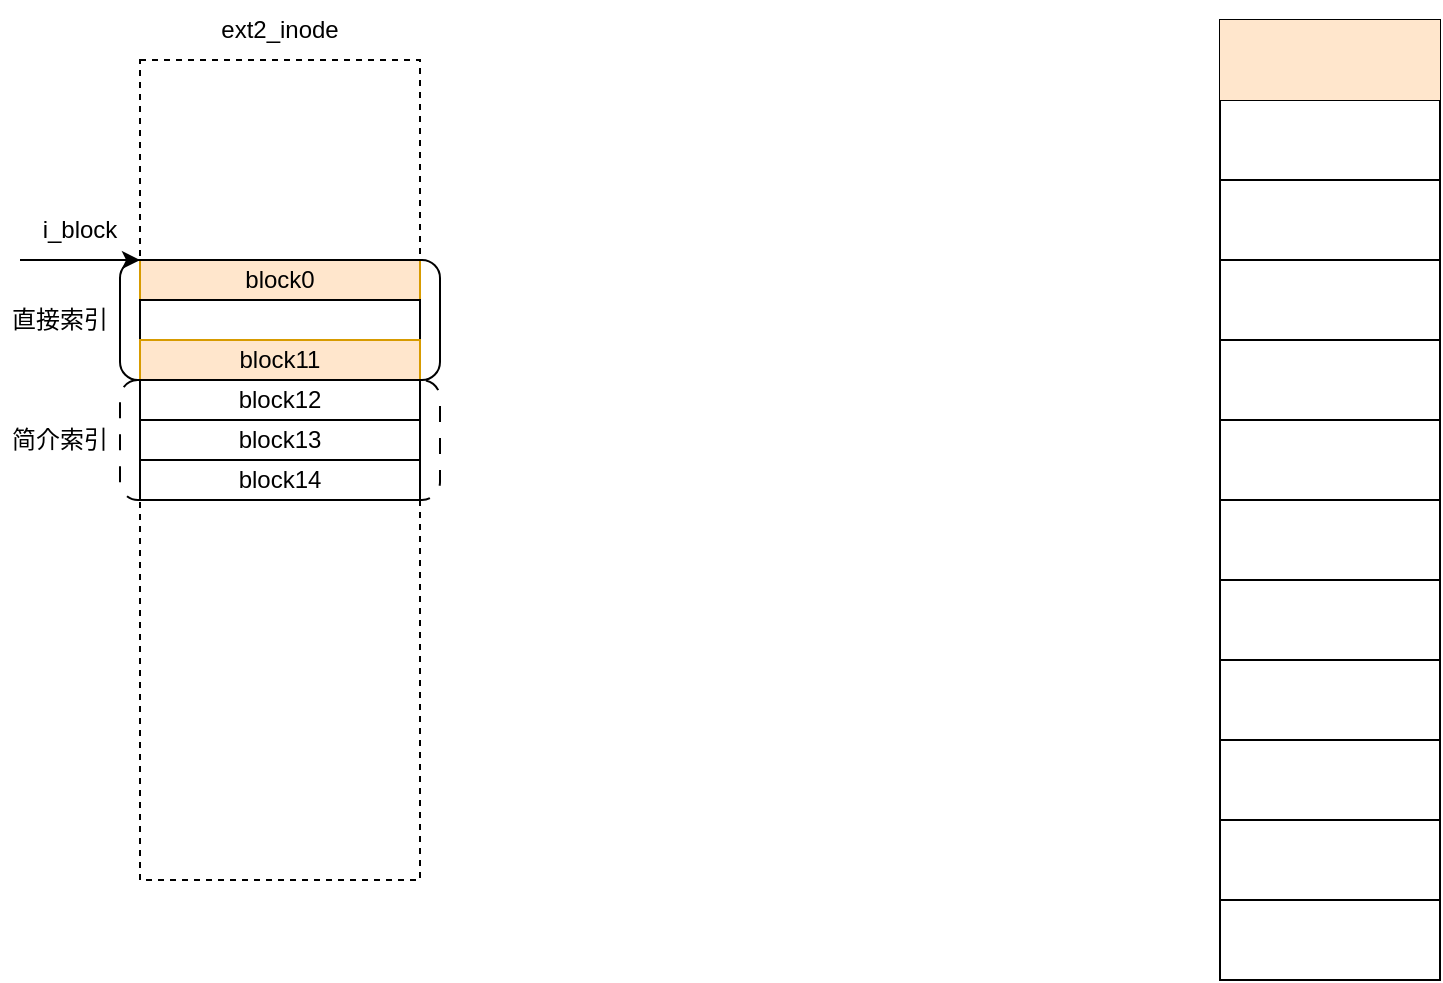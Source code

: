<mxfile version="21.6.8" type="github">
  <diagram name="第 1 页" id="Mk4qZJwuS4O86GVY87Fy">
    <mxGraphModel dx="951" dy="527" grid="1" gridSize="10" guides="1" tooltips="1" connect="1" arrows="1" fold="1" page="1" pageScale="1" pageWidth="827" pageHeight="1169" math="0" shadow="0">
      <root>
        <mxCell id="0" />
        <mxCell id="1" parent="0" />
        <mxCell id="uffVNCG3sJUOk8nG_h7q-1" value="" style="whiteSpace=wrap;html=1;dashed=1;" vertex="1" parent="1">
          <mxGeometry x="80" y="100" width="140" height="410" as="geometry" />
        </mxCell>
        <mxCell id="uffVNCG3sJUOk8nG_h7q-2" value="ext2_inode" style="text;strokeColor=none;align=center;fillColor=none;html=1;verticalAlign=middle;whiteSpace=wrap;rounded=0;" vertex="1" parent="1">
          <mxGeometry x="120" y="70" width="60" height="30" as="geometry" />
        </mxCell>
        <mxCell id="uffVNCG3sJUOk8nG_h7q-3" value="block0" style="rounded=0;whiteSpace=wrap;html=1;fillColor=#ffe6cc;strokeColor=#d79b00;" vertex="1" parent="1">
          <mxGeometry x="80" y="200" width="140" height="20" as="geometry" />
        </mxCell>
        <mxCell id="uffVNCG3sJUOk8nG_h7q-4" value="" style="rounded=0;whiteSpace=wrap;html=1;" vertex="1" parent="1">
          <mxGeometry x="80" y="220" width="140" height="20" as="geometry" />
        </mxCell>
        <mxCell id="uffVNCG3sJUOk8nG_h7q-5" value="block11" style="rounded=0;whiteSpace=wrap;html=1;fillColor=#ffe6cc;strokeColor=#d79b00;" vertex="1" parent="1">
          <mxGeometry x="80" y="240" width="140" height="20" as="geometry" />
        </mxCell>
        <mxCell id="uffVNCG3sJUOk8nG_h7q-6" value="" style="rounded=1;whiteSpace=wrap;html=1;fillColor=none;" vertex="1" parent="1">
          <mxGeometry x="70" y="200" width="160" height="60" as="geometry" />
        </mxCell>
        <mxCell id="uffVNCG3sJUOk8nG_h7q-8" value="block12" style="rounded=0;whiteSpace=wrap;html=1;" vertex="1" parent="1">
          <mxGeometry x="80" y="260" width="140" height="20" as="geometry" />
        </mxCell>
        <mxCell id="uffVNCG3sJUOk8nG_h7q-9" value="block13" style="rounded=0;whiteSpace=wrap;html=1;" vertex="1" parent="1">
          <mxGeometry x="80" y="280" width="140" height="20" as="geometry" />
        </mxCell>
        <mxCell id="uffVNCG3sJUOk8nG_h7q-10" value="block14" style="rounded=0;whiteSpace=wrap;html=1;" vertex="1" parent="1">
          <mxGeometry x="80" y="300" width="140" height="20" as="geometry" />
        </mxCell>
        <mxCell id="uffVNCG3sJUOk8nG_h7q-11" value="" style="rounded=1;whiteSpace=wrap;html=1;fillColor=none;dashed=1;dashPattern=8 8;" vertex="1" parent="1">
          <mxGeometry x="70" y="260" width="160" height="60" as="geometry" />
        </mxCell>
        <mxCell id="uffVNCG3sJUOk8nG_h7q-12" value="" style="edgeStyle=none;orthogonalLoop=1;jettySize=auto;html=1;rounded=0;" edge="1" parent="1">
          <mxGeometry width="80" relative="1" as="geometry">
            <mxPoint x="20" y="200" as="sourcePoint" />
            <mxPoint x="80" y="200" as="targetPoint" />
            <Array as="points" />
          </mxGeometry>
        </mxCell>
        <mxCell id="uffVNCG3sJUOk8nG_h7q-13" value="i_block" style="text;strokeColor=none;align=center;fillColor=none;html=1;verticalAlign=middle;whiteSpace=wrap;rounded=0;" vertex="1" parent="1">
          <mxGeometry x="20" y="170" width="60" height="30" as="geometry" />
        </mxCell>
        <mxCell id="uffVNCG3sJUOk8nG_h7q-14" value="直接索引" style="text;strokeColor=none;align=center;fillColor=none;html=1;verticalAlign=middle;whiteSpace=wrap;rounded=0;" vertex="1" parent="1">
          <mxGeometry x="10" y="215" width="60" height="30" as="geometry" />
        </mxCell>
        <mxCell id="uffVNCG3sJUOk8nG_h7q-16" value="简介索引" style="text;strokeColor=none;align=center;fillColor=none;html=1;verticalAlign=middle;whiteSpace=wrap;rounded=0;" vertex="1" parent="1">
          <mxGeometry x="10" y="275" width="60" height="30" as="geometry" />
        </mxCell>
        <mxCell id="uffVNCG3sJUOk8nG_h7q-18" value="" style="shape=table;startSize=0;container=1;collapsible=0;childLayout=tableLayout;" vertex="1" parent="1">
          <mxGeometry x="620" y="80" width="110" height="480" as="geometry" />
        </mxCell>
        <mxCell id="uffVNCG3sJUOk8nG_h7q-19" value="" style="shape=tableRow;horizontal=0;startSize=0;swimlaneHead=0;swimlaneBody=0;strokeColor=inherit;top=0;left=0;bottom=0;right=0;collapsible=0;dropTarget=0;fillColor=none;points=[[0,0.5],[1,0.5]];portConstraint=eastwest;" vertex="1" parent="uffVNCG3sJUOk8nG_h7q-18">
          <mxGeometry width="110" height="40" as="geometry" />
        </mxCell>
        <mxCell id="uffVNCG3sJUOk8nG_h7q-20" value="" style="shape=partialRectangle;html=1;whiteSpace=wrap;connectable=0;strokeColor=#d79b00;overflow=hidden;fillColor=#ffe6cc;top=0;left=0;bottom=0;right=0;pointerEvents=1;" vertex="1" parent="uffVNCG3sJUOk8nG_h7q-19">
          <mxGeometry width="110" height="40" as="geometry">
            <mxRectangle width="110" height="40" as="alternateBounds" />
          </mxGeometry>
        </mxCell>
        <mxCell id="uffVNCG3sJUOk8nG_h7q-21" value="" style="shape=tableRow;horizontal=0;startSize=0;swimlaneHead=0;swimlaneBody=0;strokeColor=inherit;top=0;left=0;bottom=0;right=0;collapsible=0;dropTarget=0;fillColor=none;points=[[0,0.5],[1,0.5]];portConstraint=eastwest;" vertex="1" parent="uffVNCG3sJUOk8nG_h7q-18">
          <mxGeometry y="40" width="110" height="40" as="geometry" />
        </mxCell>
        <mxCell id="uffVNCG3sJUOk8nG_h7q-22" value="" style="shape=partialRectangle;html=1;whiteSpace=wrap;connectable=0;strokeColor=inherit;overflow=hidden;fillColor=none;top=0;left=0;bottom=0;right=0;pointerEvents=1;" vertex="1" parent="uffVNCG3sJUOk8nG_h7q-21">
          <mxGeometry width="110" height="40" as="geometry">
            <mxRectangle width="110" height="40" as="alternateBounds" />
          </mxGeometry>
        </mxCell>
        <mxCell id="uffVNCG3sJUOk8nG_h7q-23" value="" style="shape=tableRow;horizontal=0;startSize=0;swimlaneHead=0;swimlaneBody=0;strokeColor=inherit;top=0;left=0;bottom=0;right=0;collapsible=0;dropTarget=0;fillColor=none;points=[[0,0.5],[1,0.5]];portConstraint=eastwest;" vertex="1" parent="uffVNCG3sJUOk8nG_h7q-18">
          <mxGeometry y="80" width="110" height="40" as="geometry" />
        </mxCell>
        <mxCell id="uffVNCG3sJUOk8nG_h7q-24" value="" style="shape=partialRectangle;html=1;whiteSpace=wrap;connectable=0;strokeColor=inherit;overflow=hidden;fillColor=none;top=0;left=0;bottom=0;right=0;pointerEvents=1;" vertex="1" parent="uffVNCG3sJUOk8nG_h7q-23">
          <mxGeometry width="110" height="40" as="geometry">
            <mxRectangle width="110" height="40" as="alternateBounds" />
          </mxGeometry>
        </mxCell>
        <mxCell id="uffVNCG3sJUOk8nG_h7q-25" value="" style="shape=tableRow;horizontal=0;startSize=0;swimlaneHead=0;swimlaneBody=0;strokeColor=inherit;top=0;left=0;bottom=0;right=0;collapsible=0;dropTarget=0;fillColor=none;points=[[0,0.5],[1,0.5]];portConstraint=eastwest;" vertex="1" parent="uffVNCG3sJUOk8nG_h7q-18">
          <mxGeometry y="120" width="110" height="40" as="geometry" />
        </mxCell>
        <mxCell id="uffVNCG3sJUOk8nG_h7q-26" value="" style="shape=partialRectangle;html=1;whiteSpace=wrap;connectable=0;strokeColor=inherit;overflow=hidden;fillColor=none;top=0;left=0;bottom=0;right=0;pointerEvents=1;" vertex="1" parent="uffVNCG3sJUOk8nG_h7q-25">
          <mxGeometry width="110" height="40" as="geometry">
            <mxRectangle width="110" height="40" as="alternateBounds" />
          </mxGeometry>
        </mxCell>
        <mxCell id="uffVNCG3sJUOk8nG_h7q-27" value="" style="shape=tableRow;horizontal=0;startSize=0;swimlaneHead=0;swimlaneBody=0;strokeColor=inherit;top=0;left=0;bottom=0;right=0;collapsible=0;dropTarget=0;fillColor=none;points=[[0,0.5],[1,0.5]];portConstraint=eastwest;" vertex="1" parent="uffVNCG3sJUOk8nG_h7q-18">
          <mxGeometry y="160" width="110" height="40" as="geometry" />
        </mxCell>
        <mxCell id="uffVNCG3sJUOk8nG_h7q-28" value="" style="shape=partialRectangle;html=1;whiteSpace=wrap;connectable=0;strokeColor=inherit;overflow=hidden;fillColor=none;top=0;left=0;bottom=0;right=0;pointerEvents=1;" vertex="1" parent="uffVNCG3sJUOk8nG_h7q-27">
          <mxGeometry width="110" height="40" as="geometry">
            <mxRectangle width="110" height="40" as="alternateBounds" />
          </mxGeometry>
        </mxCell>
        <mxCell id="uffVNCG3sJUOk8nG_h7q-29" value="" style="shape=tableRow;horizontal=0;startSize=0;swimlaneHead=0;swimlaneBody=0;strokeColor=inherit;top=0;left=0;bottom=0;right=0;collapsible=0;dropTarget=0;fillColor=none;points=[[0,0.5],[1,0.5]];portConstraint=eastwest;" vertex="1" parent="uffVNCG3sJUOk8nG_h7q-18">
          <mxGeometry y="200" width="110" height="40" as="geometry" />
        </mxCell>
        <mxCell id="uffVNCG3sJUOk8nG_h7q-30" value="" style="shape=partialRectangle;html=1;whiteSpace=wrap;connectable=0;strokeColor=inherit;overflow=hidden;fillColor=none;top=0;left=0;bottom=0;right=0;pointerEvents=1;" vertex="1" parent="uffVNCG3sJUOk8nG_h7q-29">
          <mxGeometry width="110" height="40" as="geometry">
            <mxRectangle width="110" height="40" as="alternateBounds" />
          </mxGeometry>
        </mxCell>
        <mxCell id="uffVNCG3sJUOk8nG_h7q-31" value="" style="shape=tableRow;horizontal=0;startSize=0;swimlaneHead=0;swimlaneBody=0;strokeColor=inherit;top=0;left=0;bottom=0;right=0;collapsible=0;dropTarget=0;fillColor=none;points=[[0,0.5],[1,0.5]];portConstraint=eastwest;" vertex="1" parent="uffVNCG3sJUOk8nG_h7q-18">
          <mxGeometry y="240" width="110" height="40" as="geometry" />
        </mxCell>
        <mxCell id="uffVNCG3sJUOk8nG_h7q-32" value="" style="shape=partialRectangle;html=1;whiteSpace=wrap;connectable=0;strokeColor=inherit;overflow=hidden;fillColor=none;top=0;left=0;bottom=0;right=0;pointerEvents=1;" vertex="1" parent="uffVNCG3sJUOk8nG_h7q-31">
          <mxGeometry width="110" height="40" as="geometry">
            <mxRectangle width="110" height="40" as="alternateBounds" />
          </mxGeometry>
        </mxCell>
        <mxCell id="uffVNCG3sJUOk8nG_h7q-33" value="" style="shape=tableRow;horizontal=0;startSize=0;swimlaneHead=0;swimlaneBody=0;strokeColor=inherit;top=0;left=0;bottom=0;right=0;collapsible=0;dropTarget=0;fillColor=none;points=[[0,0.5],[1,0.5]];portConstraint=eastwest;" vertex="1" parent="uffVNCG3sJUOk8nG_h7q-18">
          <mxGeometry y="280" width="110" height="40" as="geometry" />
        </mxCell>
        <mxCell id="uffVNCG3sJUOk8nG_h7q-34" value="" style="shape=partialRectangle;html=1;whiteSpace=wrap;connectable=0;strokeColor=inherit;overflow=hidden;fillColor=none;top=0;left=0;bottom=0;right=0;pointerEvents=1;" vertex="1" parent="uffVNCG3sJUOk8nG_h7q-33">
          <mxGeometry width="110" height="40" as="geometry">
            <mxRectangle width="110" height="40" as="alternateBounds" />
          </mxGeometry>
        </mxCell>
        <mxCell id="uffVNCG3sJUOk8nG_h7q-35" value="" style="shape=tableRow;horizontal=0;startSize=0;swimlaneHead=0;swimlaneBody=0;strokeColor=inherit;top=0;left=0;bottom=0;right=0;collapsible=0;dropTarget=0;fillColor=none;points=[[0,0.5],[1,0.5]];portConstraint=eastwest;" vertex="1" parent="uffVNCG3sJUOk8nG_h7q-18">
          <mxGeometry y="320" width="110" height="40" as="geometry" />
        </mxCell>
        <mxCell id="uffVNCG3sJUOk8nG_h7q-36" value="" style="shape=partialRectangle;html=1;whiteSpace=wrap;connectable=0;strokeColor=inherit;overflow=hidden;fillColor=none;top=0;left=0;bottom=0;right=0;pointerEvents=1;" vertex="1" parent="uffVNCG3sJUOk8nG_h7q-35">
          <mxGeometry width="110" height="40" as="geometry">
            <mxRectangle width="110" height="40" as="alternateBounds" />
          </mxGeometry>
        </mxCell>
        <mxCell id="uffVNCG3sJUOk8nG_h7q-37" value="" style="shape=tableRow;horizontal=0;startSize=0;swimlaneHead=0;swimlaneBody=0;strokeColor=inherit;top=0;left=0;bottom=0;right=0;collapsible=0;dropTarget=0;fillColor=none;points=[[0,0.5],[1,0.5]];portConstraint=eastwest;" vertex="1" parent="uffVNCG3sJUOk8nG_h7q-18">
          <mxGeometry y="360" width="110" height="40" as="geometry" />
        </mxCell>
        <mxCell id="uffVNCG3sJUOk8nG_h7q-38" value="" style="shape=partialRectangle;html=1;whiteSpace=wrap;connectable=0;strokeColor=inherit;overflow=hidden;fillColor=none;top=0;left=0;bottom=0;right=0;pointerEvents=1;" vertex="1" parent="uffVNCG3sJUOk8nG_h7q-37">
          <mxGeometry width="110" height="40" as="geometry">
            <mxRectangle width="110" height="40" as="alternateBounds" />
          </mxGeometry>
        </mxCell>
        <mxCell id="uffVNCG3sJUOk8nG_h7q-39" value="" style="shape=tableRow;horizontal=0;startSize=0;swimlaneHead=0;swimlaneBody=0;strokeColor=inherit;top=0;left=0;bottom=0;right=0;collapsible=0;dropTarget=0;fillColor=none;points=[[0,0.5],[1,0.5]];portConstraint=eastwest;" vertex="1" parent="uffVNCG3sJUOk8nG_h7q-18">
          <mxGeometry y="400" width="110" height="40" as="geometry" />
        </mxCell>
        <mxCell id="uffVNCG3sJUOk8nG_h7q-40" value="" style="shape=partialRectangle;html=1;whiteSpace=wrap;connectable=0;strokeColor=inherit;overflow=hidden;fillColor=none;top=0;left=0;bottom=0;right=0;pointerEvents=1;" vertex="1" parent="uffVNCG3sJUOk8nG_h7q-39">
          <mxGeometry width="110" height="40" as="geometry">
            <mxRectangle width="110" height="40" as="alternateBounds" />
          </mxGeometry>
        </mxCell>
        <mxCell id="uffVNCG3sJUOk8nG_h7q-41" value="" style="shape=tableRow;horizontal=0;startSize=0;swimlaneHead=0;swimlaneBody=0;strokeColor=inherit;top=0;left=0;bottom=0;right=0;collapsible=0;dropTarget=0;fillColor=none;points=[[0,0.5],[1,0.5]];portConstraint=eastwest;" vertex="1" parent="uffVNCG3sJUOk8nG_h7q-18">
          <mxGeometry y="440" width="110" height="40" as="geometry" />
        </mxCell>
        <mxCell id="uffVNCG3sJUOk8nG_h7q-42" value="" style="shape=partialRectangle;html=1;whiteSpace=wrap;connectable=0;strokeColor=inherit;overflow=hidden;fillColor=none;top=0;left=0;bottom=0;right=0;pointerEvents=1;" vertex="1" parent="uffVNCG3sJUOk8nG_h7q-41">
          <mxGeometry width="110" height="40" as="geometry">
            <mxRectangle width="110" height="40" as="alternateBounds" />
          </mxGeometry>
        </mxCell>
      </root>
    </mxGraphModel>
  </diagram>
</mxfile>

